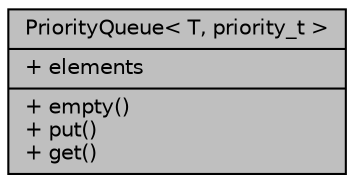 digraph "PriorityQueue&lt; T, priority_t &gt;"
{
 // LATEX_PDF_SIZE
  edge [fontname="Helvetica",fontsize="10",labelfontname="Helvetica",labelfontsize="10"];
  node [fontname="Helvetica",fontsize="10",shape=record];
  Node1 [label="{PriorityQueue\< T, priority_t \>\n|+ elements\l|+ empty()\l+ put()\l+ get()\l}",height=0.2,width=0.4,color="black", fillcolor="grey75", style="filled", fontcolor="black",tooltip="A priority queue to order nodes by cost."];
}
